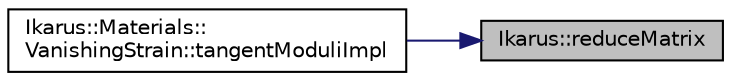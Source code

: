 digraph "Ikarus::reduceMatrix"
{
 // LATEX_PDF_SIZE
  edge [fontname="Helvetica",fontsize="10",labelfontname="Helvetica",labelfontsize="10"];
  node [fontname="Helvetica",fontsize="10",shape=record];
  rankdir="RL";
  Node1 [label="Ikarus::reduceMatrix",height=0.2,width=0.4,color="black", fillcolor="grey75", style="filled", fontcolor="black",tooltip=" "];
  Node1 -> Node2 [dir="back",color="midnightblue",fontsize="10",style="solid"];
  Node2 [label="Ikarus::Materials::\lVanishingStrain::tangentModuliImpl",height=0.2,width=0.4,color="black", fillcolor="white", style="filled",URL="$a01638.html#aa7bd7e40c6b4995a6e33dfba4ab88de0",tooltip="Computes the tangent moduli for the VanishingStrain material."];
}
